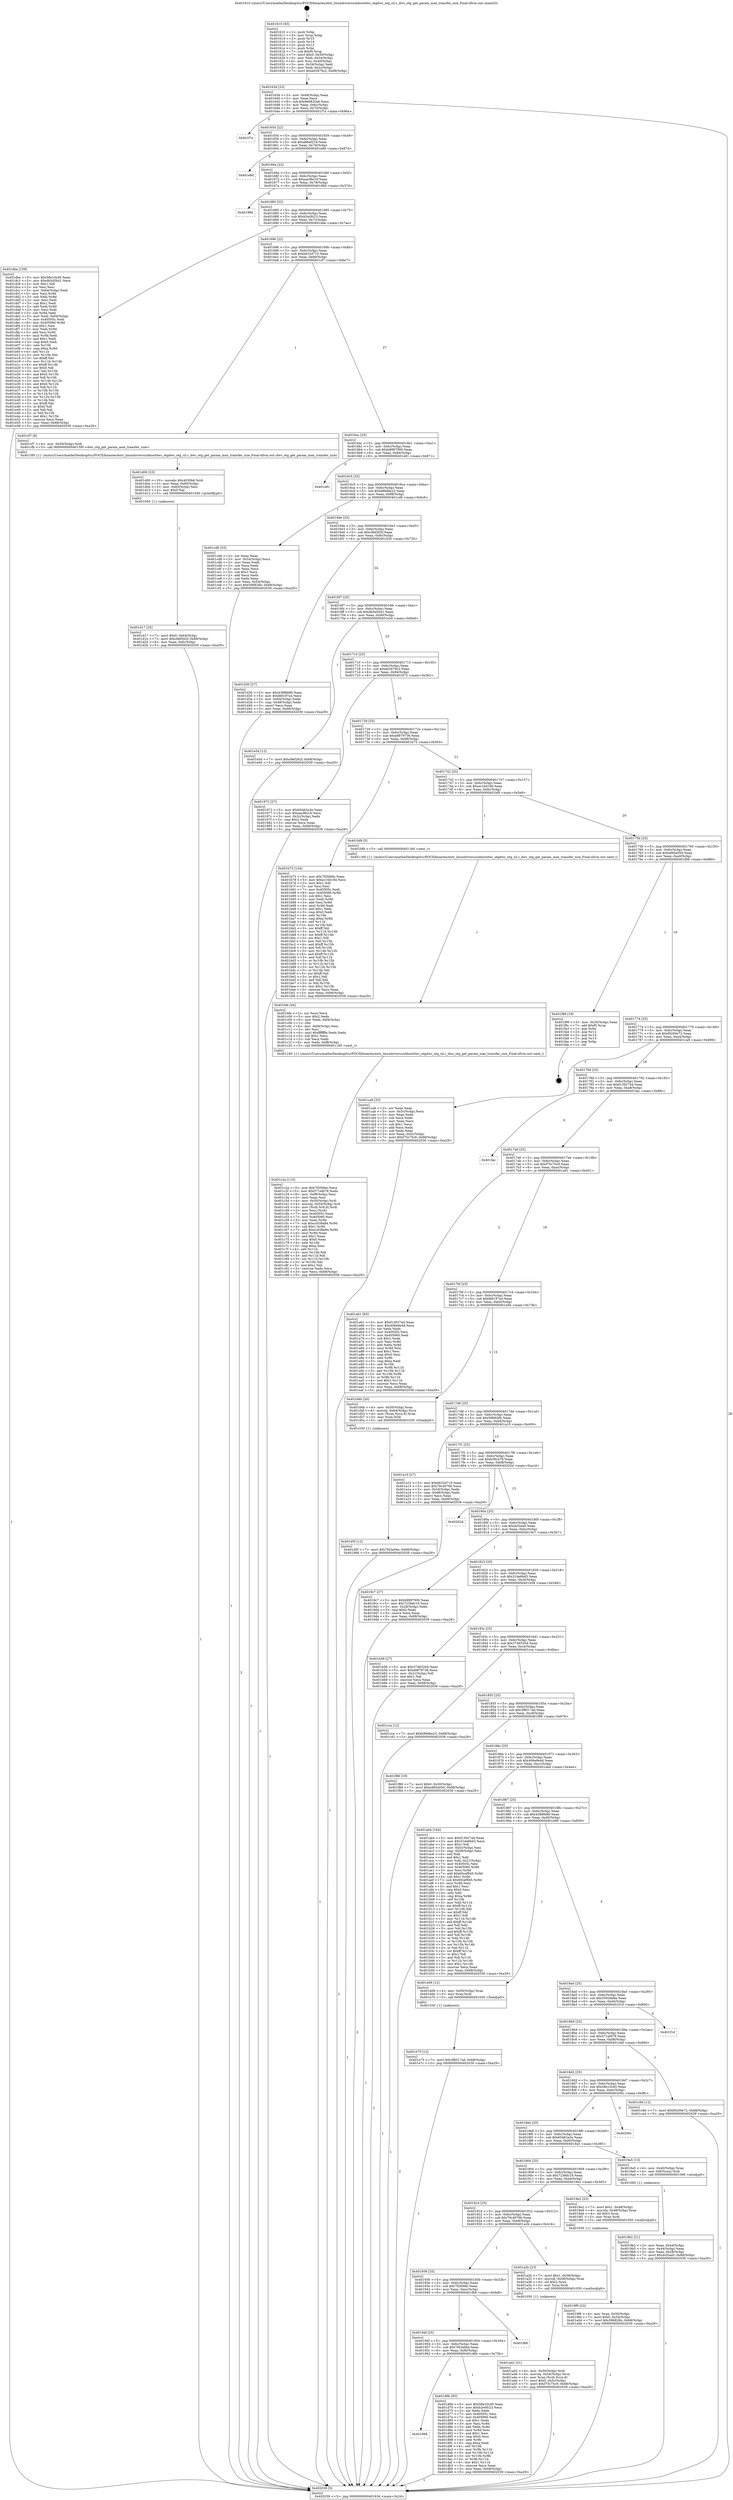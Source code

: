 digraph "0x401610" {
  label = "0x401610 (/mnt/c/Users/mathe/Desktop/tcc/POCII/binaries/extr_linuxdriversusbhostdwc_otgdwc_otg_cil.c_dwc_otg_get_param_max_transfer_size_Final-ollvm.out::main(0))"
  labelloc = "t"
  node[shape=record]

  Entry [label="",width=0.3,height=0.3,shape=circle,fillcolor=black,style=filled]
  "0x40163d" [label="{
     0x40163d [23]\l
     | [instrs]\l
     &nbsp;&nbsp;0x40163d \<+3\>: mov -0x68(%rbp),%eax\l
     &nbsp;&nbsp;0x401640 \<+2\>: mov %eax,%ecx\l
     &nbsp;&nbsp;0x401642 \<+6\>: sub $0x9e6832a6,%ecx\l
     &nbsp;&nbsp;0x401648 \<+3\>: mov %eax,-0x6c(%rbp)\l
     &nbsp;&nbsp;0x40164b \<+3\>: mov %ecx,-0x70(%rbp)\l
     &nbsp;&nbsp;0x40164e \<+6\>: je 0000000000401f7a \<main+0x96a\>\l
  }"]
  "0x401f7a" [label="{
     0x401f7a\l
  }", style=dashed]
  "0x401654" [label="{
     0x401654 [22]\l
     | [instrs]\l
     &nbsp;&nbsp;0x401654 \<+5\>: jmp 0000000000401659 \<main+0x49\>\l
     &nbsp;&nbsp;0x401659 \<+3\>: mov -0x6c(%rbp),%eax\l
     &nbsp;&nbsp;0x40165c \<+5\>: sub $0xa66af218,%eax\l
     &nbsp;&nbsp;0x401661 \<+3\>: mov %eax,-0x74(%rbp)\l
     &nbsp;&nbsp;0x401664 \<+6\>: je 0000000000401e8d \<main+0x87d\>\l
  }"]
  Exit [label="",width=0.3,height=0.3,shape=circle,fillcolor=black,style=filled,peripheries=2]
  "0x401e8d" [label="{
     0x401e8d\l
  }", style=dashed]
  "0x40166a" [label="{
     0x40166a [22]\l
     | [instrs]\l
     &nbsp;&nbsp;0x40166a \<+5\>: jmp 000000000040166f \<main+0x5f\>\l
     &nbsp;&nbsp;0x40166f \<+3\>: mov -0x6c(%rbp),%eax\l
     &nbsp;&nbsp;0x401672 \<+5\>: sub $0xaacf6e18,%eax\l
     &nbsp;&nbsp;0x401677 \<+3\>: mov %eax,-0x78(%rbp)\l
     &nbsp;&nbsp;0x40167a \<+6\>: je 000000000040198d \<main+0x37d\>\l
  }"]
  "0x401e75" [label="{
     0x401e75 [12]\l
     | [instrs]\l
     &nbsp;&nbsp;0x401e75 \<+7\>: movl $0x3f8517ad,-0x68(%rbp)\l
     &nbsp;&nbsp;0x401e7c \<+5\>: jmp 0000000000402039 \<main+0xa29\>\l
  }"]
  "0x40198d" [label="{
     0x40198d\l
  }", style=dashed]
  "0x401680" [label="{
     0x401680 [22]\l
     | [instrs]\l
     &nbsp;&nbsp;0x401680 \<+5\>: jmp 0000000000401685 \<main+0x75\>\l
     &nbsp;&nbsp;0x401685 \<+3\>: mov -0x6c(%rbp),%eax\l
     &nbsp;&nbsp;0x401688 \<+5\>: sub $0xb2e0fc23,%eax\l
     &nbsp;&nbsp;0x40168d \<+3\>: mov %eax,-0x7c(%rbp)\l
     &nbsp;&nbsp;0x401690 \<+6\>: je 0000000000401dbe \<main+0x7ae\>\l
  }"]
  "0x401968" [label="{
     0x401968\l
  }", style=dashed]
  "0x401dbe" [label="{
     0x401dbe [159]\l
     | [instrs]\l
     &nbsp;&nbsp;0x401dbe \<+5\>: mov $0x58e10cd5,%eax\l
     &nbsp;&nbsp;0x401dc3 \<+5\>: mov $0xdb5d5b41,%ecx\l
     &nbsp;&nbsp;0x401dc8 \<+2\>: mov $0x1,%dl\l
     &nbsp;&nbsp;0x401dca \<+2\>: xor %esi,%esi\l
     &nbsp;&nbsp;0x401dcc \<+3\>: mov -0x64(%rbp),%edi\l
     &nbsp;&nbsp;0x401dcf \<+3\>: mov %esi,%r8d\l
     &nbsp;&nbsp;0x401dd2 \<+3\>: sub %edi,%r8d\l
     &nbsp;&nbsp;0x401dd5 \<+2\>: mov %esi,%edi\l
     &nbsp;&nbsp;0x401dd7 \<+3\>: sub $0x1,%edi\l
     &nbsp;&nbsp;0x401dda \<+3\>: add %edi,%r8d\l
     &nbsp;&nbsp;0x401ddd \<+2\>: mov %esi,%edi\l
     &nbsp;&nbsp;0x401ddf \<+3\>: sub %r8d,%edi\l
     &nbsp;&nbsp;0x401de2 \<+3\>: mov %edi,-0x64(%rbp)\l
     &nbsp;&nbsp;0x401de5 \<+7\>: mov 0x40505c,%edi\l
     &nbsp;&nbsp;0x401dec \<+8\>: mov 0x405060,%r8d\l
     &nbsp;&nbsp;0x401df4 \<+3\>: sub $0x1,%esi\l
     &nbsp;&nbsp;0x401df7 \<+3\>: mov %edi,%r9d\l
     &nbsp;&nbsp;0x401dfa \<+3\>: add %esi,%r9d\l
     &nbsp;&nbsp;0x401dfd \<+4\>: imul %r9d,%edi\l
     &nbsp;&nbsp;0x401e01 \<+3\>: and $0x1,%edi\l
     &nbsp;&nbsp;0x401e04 \<+3\>: cmp $0x0,%edi\l
     &nbsp;&nbsp;0x401e07 \<+4\>: sete %r10b\l
     &nbsp;&nbsp;0x401e0b \<+4\>: cmp $0xa,%r8d\l
     &nbsp;&nbsp;0x401e0f \<+4\>: setl %r11b\l
     &nbsp;&nbsp;0x401e13 \<+3\>: mov %r10b,%bl\l
     &nbsp;&nbsp;0x401e16 \<+3\>: xor $0xff,%bl\l
     &nbsp;&nbsp;0x401e19 \<+3\>: mov %r11b,%r14b\l
     &nbsp;&nbsp;0x401e1c \<+4\>: xor $0xff,%r14b\l
     &nbsp;&nbsp;0x401e20 \<+3\>: xor $0x0,%dl\l
     &nbsp;&nbsp;0x401e23 \<+3\>: mov %bl,%r15b\l
     &nbsp;&nbsp;0x401e26 \<+4\>: and $0x0,%r15b\l
     &nbsp;&nbsp;0x401e2a \<+3\>: and %dl,%r10b\l
     &nbsp;&nbsp;0x401e2d \<+3\>: mov %r14b,%r12b\l
     &nbsp;&nbsp;0x401e30 \<+4\>: and $0x0,%r12b\l
     &nbsp;&nbsp;0x401e34 \<+3\>: and %dl,%r11b\l
     &nbsp;&nbsp;0x401e37 \<+3\>: or %r10b,%r15b\l
     &nbsp;&nbsp;0x401e3a \<+3\>: or %r11b,%r12b\l
     &nbsp;&nbsp;0x401e3d \<+3\>: xor %r12b,%r15b\l
     &nbsp;&nbsp;0x401e40 \<+3\>: or %r14b,%bl\l
     &nbsp;&nbsp;0x401e43 \<+3\>: xor $0xff,%bl\l
     &nbsp;&nbsp;0x401e46 \<+3\>: or $0x0,%dl\l
     &nbsp;&nbsp;0x401e49 \<+2\>: and %dl,%bl\l
     &nbsp;&nbsp;0x401e4b \<+3\>: or %bl,%r15b\l
     &nbsp;&nbsp;0x401e4e \<+4\>: test $0x1,%r15b\l
     &nbsp;&nbsp;0x401e52 \<+3\>: cmovne %ecx,%eax\l
     &nbsp;&nbsp;0x401e55 \<+3\>: mov %eax,-0x68(%rbp)\l
     &nbsp;&nbsp;0x401e58 \<+5\>: jmp 0000000000402039 \<main+0xa29\>\l
  }"]
  "0x401696" [label="{
     0x401696 [22]\l
     | [instrs]\l
     &nbsp;&nbsp;0x401696 \<+5\>: jmp 000000000040169b \<main+0x8b\>\l
     &nbsp;&nbsp;0x40169b \<+3\>: mov -0x6c(%rbp),%eax\l
     &nbsp;&nbsp;0x40169e \<+5\>: sub $0xb632d710,%eax\l
     &nbsp;&nbsp;0x4016a3 \<+3\>: mov %eax,-0x80(%rbp)\l
     &nbsp;&nbsp;0x4016a6 \<+6\>: je 0000000000401cf7 \<main+0x6e7\>\l
  }"]
  "0x401d6b" [label="{
     0x401d6b [83]\l
     | [instrs]\l
     &nbsp;&nbsp;0x401d6b \<+5\>: mov $0x58e10cd5,%eax\l
     &nbsp;&nbsp;0x401d70 \<+5\>: mov $0xb2e0fc23,%ecx\l
     &nbsp;&nbsp;0x401d75 \<+2\>: xor %edx,%edx\l
     &nbsp;&nbsp;0x401d77 \<+7\>: mov 0x40505c,%esi\l
     &nbsp;&nbsp;0x401d7e \<+7\>: mov 0x405060,%edi\l
     &nbsp;&nbsp;0x401d85 \<+3\>: sub $0x1,%edx\l
     &nbsp;&nbsp;0x401d88 \<+3\>: mov %esi,%r8d\l
     &nbsp;&nbsp;0x401d8b \<+3\>: add %edx,%r8d\l
     &nbsp;&nbsp;0x401d8e \<+4\>: imul %r8d,%esi\l
     &nbsp;&nbsp;0x401d92 \<+3\>: and $0x1,%esi\l
     &nbsp;&nbsp;0x401d95 \<+3\>: cmp $0x0,%esi\l
     &nbsp;&nbsp;0x401d98 \<+4\>: sete %r9b\l
     &nbsp;&nbsp;0x401d9c \<+3\>: cmp $0xa,%edi\l
     &nbsp;&nbsp;0x401d9f \<+4\>: setl %r10b\l
     &nbsp;&nbsp;0x401da3 \<+3\>: mov %r9b,%r11b\l
     &nbsp;&nbsp;0x401da6 \<+3\>: and %r10b,%r11b\l
     &nbsp;&nbsp;0x401da9 \<+3\>: xor %r10b,%r9b\l
     &nbsp;&nbsp;0x401dac \<+3\>: or %r9b,%r11b\l
     &nbsp;&nbsp;0x401daf \<+4\>: test $0x1,%r11b\l
     &nbsp;&nbsp;0x401db3 \<+3\>: cmovne %ecx,%eax\l
     &nbsp;&nbsp;0x401db6 \<+3\>: mov %eax,-0x68(%rbp)\l
     &nbsp;&nbsp;0x401db9 \<+5\>: jmp 0000000000402039 \<main+0xa29\>\l
  }"]
  "0x401cf7" [label="{
     0x401cf7 [9]\l
     | [instrs]\l
     &nbsp;&nbsp;0x401cf7 \<+4\>: mov -0x50(%rbp),%rdi\l
     &nbsp;&nbsp;0x401cfb \<+5\>: call 00000000004015f0 \<dwc_otg_get_param_max_transfer_size\>\l
     | [calls]\l
     &nbsp;&nbsp;0x4015f0 \{1\} (/mnt/c/Users/mathe/Desktop/tcc/POCII/binaries/extr_linuxdriversusbhostdwc_otgdwc_otg_cil.c_dwc_otg_get_param_max_transfer_size_Final-ollvm.out::dwc_otg_get_param_max_transfer_size)\l
  }"]
  "0x4016ac" [label="{
     0x4016ac [25]\l
     | [instrs]\l
     &nbsp;&nbsp;0x4016ac \<+5\>: jmp 00000000004016b1 \<main+0xa1\>\l
     &nbsp;&nbsp;0x4016b1 \<+3\>: mov -0x6c(%rbp),%eax\l
     &nbsp;&nbsp;0x4016b4 \<+5\>: sub $0xb9997900,%eax\l
     &nbsp;&nbsp;0x4016b9 \<+6\>: mov %eax,-0x84(%rbp)\l
     &nbsp;&nbsp;0x4016bf \<+6\>: je 0000000000401e81 \<main+0x871\>\l
  }"]
  "0x40194f" [label="{
     0x40194f [25]\l
     | [instrs]\l
     &nbsp;&nbsp;0x40194f \<+5\>: jmp 0000000000401954 \<main+0x344\>\l
     &nbsp;&nbsp;0x401954 \<+3\>: mov -0x6c(%rbp),%eax\l
     &nbsp;&nbsp;0x401957 \<+5\>: sub $0x7f43a94e,%eax\l
     &nbsp;&nbsp;0x40195c \<+6\>: mov %eax,-0xf0(%rbp)\l
     &nbsp;&nbsp;0x401962 \<+6\>: je 0000000000401d6b \<main+0x75b\>\l
  }"]
  "0x401e81" [label="{
     0x401e81\l
  }", style=dashed]
  "0x4016c5" [label="{
     0x4016c5 [25]\l
     | [instrs]\l
     &nbsp;&nbsp;0x4016c5 \<+5\>: jmp 00000000004016ca \<main+0xba\>\l
     &nbsp;&nbsp;0x4016ca \<+3\>: mov -0x6c(%rbp),%eax\l
     &nbsp;&nbsp;0x4016cd \<+5\>: sub $0xb99dbe23,%eax\l
     &nbsp;&nbsp;0x4016d2 \<+6\>: mov %eax,-0x88(%rbp)\l
     &nbsp;&nbsp;0x4016d8 \<+6\>: je 0000000000401cd6 \<main+0x6c6\>\l
  }"]
  "0x401fb8" [label="{
     0x401fb8\l
  }", style=dashed]
  "0x401cd6" [label="{
     0x401cd6 [33]\l
     | [instrs]\l
     &nbsp;&nbsp;0x401cd6 \<+2\>: xor %eax,%eax\l
     &nbsp;&nbsp;0x401cd8 \<+3\>: mov -0x54(%rbp),%ecx\l
     &nbsp;&nbsp;0x401cdb \<+2\>: mov %eax,%edx\l
     &nbsp;&nbsp;0x401cdd \<+2\>: sub %ecx,%edx\l
     &nbsp;&nbsp;0x401cdf \<+2\>: mov %eax,%ecx\l
     &nbsp;&nbsp;0x401ce1 \<+3\>: sub $0x1,%ecx\l
     &nbsp;&nbsp;0x401ce4 \<+2\>: add %ecx,%edx\l
     &nbsp;&nbsp;0x401ce6 \<+2\>: sub %edx,%eax\l
     &nbsp;&nbsp;0x401ce8 \<+3\>: mov %eax,-0x54(%rbp)\l
     &nbsp;&nbsp;0x401ceb \<+7\>: movl $0x596826b,-0x68(%rbp)\l
     &nbsp;&nbsp;0x401cf2 \<+5\>: jmp 0000000000402039 \<main+0xa29\>\l
  }"]
  "0x4016de" [label="{
     0x4016de [25]\l
     | [instrs]\l
     &nbsp;&nbsp;0x4016de \<+5\>: jmp 00000000004016e3 \<main+0xd3\>\l
     &nbsp;&nbsp;0x4016e3 \<+3\>: mov -0x6c(%rbp),%eax\l
     &nbsp;&nbsp;0x4016e6 \<+5\>: sub $0xc8ef262f,%eax\l
     &nbsp;&nbsp;0x4016eb \<+6\>: mov %eax,-0x8c(%rbp)\l
     &nbsp;&nbsp;0x4016f1 \<+6\>: je 0000000000401d30 \<main+0x720\>\l
  }"]
  "0x401d5f" [label="{
     0x401d5f [12]\l
     | [instrs]\l
     &nbsp;&nbsp;0x401d5f \<+7\>: movl $0x7f43a94e,-0x68(%rbp)\l
     &nbsp;&nbsp;0x401d66 \<+5\>: jmp 0000000000402039 \<main+0xa29\>\l
  }"]
  "0x401d30" [label="{
     0x401d30 [27]\l
     | [instrs]\l
     &nbsp;&nbsp;0x401d30 \<+5\>: mov $0x4388fe86,%eax\l
     &nbsp;&nbsp;0x401d35 \<+5\>: mov $0xfe8197a4,%ecx\l
     &nbsp;&nbsp;0x401d3a \<+3\>: mov -0x64(%rbp),%edx\l
     &nbsp;&nbsp;0x401d3d \<+3\>: cmp -0x48(%rbp),%edx\l
     &nbsp;&nbsp;0x401d40 \<+3\>: cmovl %ecx,%eax\l
     &nbsp;&nbsp;0x401d43 \<+3\>: mov %eax,-0x68(%rbp)\l
     &nbsp;&nbsp;0x401d46 \<+5\>: jmp 0000000000402039 \<main+0xa29\>\l
  }"]
  "0x4016f7" [label="{
     0x4016f7 [25]\l
     | [instrs]\l
     &nbsp;&nbsp;0x4016f7 \<+5\>: jmp 00000000004016fc \<main+0xec\>\l
     &nbsp;&nbsp;0x4016fc \<+3\>: mov -0x6c(%rbp),%eax\l
     &nbsp;&nbsp;0x4016ff \<+5\>: sub $0xdb5d5b41,%eax\l
     &nbsp;&nbsp;0x401704 \<+6\>: mov %eax,-0x90(%rbp)\l
     &nbsp;&nbsp;0x40170a \<+6\>: je 0000000000401e5d \<main+0x84d\>\l
  }"]
  "0x401d17" [label="{
     0x401d17 [25]\l
     | [instrs]\l
     &nbsp;&nbsp;0x401d17 \<+7\>: movl $0x0,-0x64(%rbp)\l
     &nbsp;&nbsp;0x401d1e \<+7\>: movl $0xc8ef262f,-0x68(%rbp)\l
     &nbsp;&nbsp;0x401d25 \<+6\>: mov %eax,-0xfc(%rbp)\l
     &nbsp;&nbsp;0x401d2b \<+5\>: jmp 0000000000402039 \<main+0xa29\>\l
  }"]
  "0x401e5d" [label="{
     0x401e5d [12]\l
     | [instrs]\l
     &nbsp;&nbsp;0x401e5d \<+7\>: movl $0xc8ef262f,-0x68(%rbp)\l
     &nbsp;&nbsp;0x401e64 \<+5\>: jmp 0000000000402039 \<main+0xa29\>\l
  }"]
  "0x401710" [label="{
     0x401710 [25]\l
     | [instrs]\l
     &nbsp;&nbsp;0x401710 \<+5\>: jmp 0000000000401715 \<main+0x105\>\l
     &nbsp;&nbsp;0x401715 \<+3\>: mov -0x6c(%rbp),%eax\l
     &nbsp;&nbsp;0x401718 \<+5\>: sub $0xe02679c2,%eax\l
     &nbsp;&nbsp;0x40171d \<+6\>: mov %eax,-0x94(%rbp)\l
     &nbsp;&nbsp;0x401723 \<+6\>: je 0000000000401972 \<main+0x362\>\l
  }"]
  "0x401d00" [label="{
     0x401d00 [23]\l
     | [instrs]\l
     &nbsp;&nbsp;0x401d00 \<+10\>: movabs $0x4030b6,%rdi\l
     &nbsp;&nbsp;0x401d0a \<+3\>: mov %eax,-0x60(%rbp)\l
     &nbsp;&nbsp;0x401d0d \<+3\>: mov -0x60(%rbp),%esi\l
     &nbsp;&nbsp;0x401d10 \<+2\>: mov $0x0,%al\l
     &nbsp;&nbsp;0x401d12 \<+5\>: call 0000000000401040 \<printf@plt\>\l
     | [calls]\l
     &nbsp;&nbsp;0x401040 \{1\} (unknown)\l
  }"]
  "0x401972" [label="{
     0x401972 [27]\l
     | [instrs]\l
     &nbsp;&nbsp;0x401972 \<+5\>: mov $0x65462a3e,%eax\l
     &nbsp;&nbsp;0x401977 \<+5\>: mov $0xaacf6e18,%ecx\l
     &nbsp;&nbsp;0x40197c \<+3\>: mov -0x2c(%rbp),%edx\l
     &nbsp;&nbsp;0x40197f \<+3\>: cmp $0x2,%edx\l
     &nbsp;&nbsp;0x401982 \<+3\>: cmovne %ecx,%eax\l
     &nbsp;&nbsp;0x401985 \<+3\>: mov %eax,-0x68(%rbp)\l
     &nbsp;&nbsp;0x401988 \<+5\>: jmp 0000000000402039 \<main+0xa29\>\l
  }"]
  "0x401729" [label="{
     0x401729 [25]\l
     | [instrs]\l
     &nbsp;&nbsp;0x401729 \<+5\>: jmp 000000000040172e \<main+0x11e\>\l
     &nbsp;&nbsp;0x40172e \<+3\>: mov -0x6c(%rbp),%eax\l
     &nbsp;&nbsp;0x401731 \<+5\>: sub $0xe8879736,%eax\l
     &nbsp;&nbsp;0x401736 \<+6\>: mov %eax,-0x98(%rbp)\l
     &nbsp;&nbsp;0x40173c \<+6\>: je 0000000000401b73 \<main+0x563\>\l
  }"]
  "0x402039" [label="{
     0x402039 [5]\l
     | [instrs]\l
     &nbsp;&nbsp;0x402039 \<+5\>: jmp 000000000040163d \<main+0x2d\>\l
  }"]
  "0x401610" [label="{
     0x401610 [45]\l
     | [instrs]\l
     &nbsp;&nbsp;0x401610 \<+1\>: push %rbp\l
     &nbsp;&nbsp;0x401611 \<+3\>: mov %rsp,%rbp\l
     &nbsp;&nbsp;0x401614 \<+2\>: push %r15\l
     &nbsp;&nbsp;0x401616 \<+2\>: push %r14\l
     &nbsp;&nbsp;0x401618 \<+2\>: push %r12\l
     &nbsp;&nbsp;0x40161a \<+1\>: push %rbx\l
     &nbsp;&nbsp;0x40161b \<+7\>: sub $0xf0,%rsp\l
     &nbsp;&nbsp;0x401622 \<+7\>: movl $0x0,-0x30(%rbp)\l
     &nbsp;&nbsp;0x401629 \<+3\>: mov %edi,-0x34(%rbp)\l
     &nbsp;&nbsp;0x40162c \<+4\>: mov %rsi,-0x40(%rbp)\l
     &nbsp;&nbsp;0x401630 \<+3\>: mov -0x34(%rbp),%edi\l
     &nbsp;&nbsp;0x401633 \<+3\>: mov %edi,-0x2c(%rbp)\l
     &nbsp;&nbsp;0x401636 \<+7\>: movl $0xe02679c2,-0x68(%rbp)\l
  }"]
  "0x401c2a" [label="{
     0x401c2a [115]\l
     | [instrs]\l
     &nbsp;&nbsp;0x401c2a \<+5\>: mov $0x7f2f49dc,%ecx\l
     &nbsp;&nbsp;0x401c2f \<+5\>: mov $0x571efd78,%edx\l
     &nbsp;&nbsp;0x401c34 \<+6\>: mov -0xf8(%rbp),%esi\l
     &nbsp;&nbsp;0x401c3a \<+3\>: imul %eax,%esi\l
     &nbsp;&nbsp;0x401c3d \<+4\>: mov -0x50(%rbp),%rdi\l
     &nbsp;&nbsp;0x401c41 \<+4\>: movslq -0x54(%rbp),%r8\l
     &nbsp;&nbsp;0x401c45 \<+4\>: mov (%rdi,%r8,8),%rdi\l
     &nbsp;&nbsp;0x401c49 \<+2\>: mov %esi,(%rdi)\l
     &nbsp;&nbsp;0x401c4b \<+7\>: mov 0x40505c,%eax\l
     &nbsp;&nbsp;0x401c52 \<+7\>: mov 0x405060,%esi\l
     &nbsp;&nbsp;0x401c59 \<+3\>: mov %eax,%r9d\l
     &nbsp;&nbsp;0x401c5c \<+7\>: sub $0xcc038a84,%r9d\l
     &nbsp;&nbsp;0x401c63 \<+4\>: sub $0x1,%r9d\l
     &nbsp;&nbsp;0x401c67 \<+7\>: add $0xcc038a84,%r9d\l
     &nbsp;&nbsp;0x401c6e \<+4\>: imul %r9d,%eax\l
     &nbsp;&nbsp;0x401c72 \<+3\>: and $0x1,%eax\l
     &nbsp;&nbsp;0x401c75 \<+3\>: cmp $0x0,%eax\l
     &nbsp;&nbsp;0x401c78 \<+4\>: sete %r10b\l
     &nbsp;&nbsp;0x401c7c \<+3\>: cmp $0xa,%esi\l
     &nbsp;&nbsp;0x401c7f \<+4\>: setl %r11b\l
     &nbsp;&nbsp;0x401c83 \<+3\>: mov %r10b,%bl\l
     &nbsp;&nbsp;0x401c86 \<+3\>: and %r11b,%bl\l
     &nbsp;&nbsp;0x401c89 \<+3\>: xor %r11b,%r10b\l
     &nbsp;&nbsp;0x401c8c \<+3\>: or %r10b,%bl\l
     &nbsp;&nbsp;0x401c8f \<+3\>: test $0x1,%bl\l
     &nbsp;&nbsp;0x401c92 \<+3\>: cmovne %edx,%ecx\l
     &nbsp;&nbsp;0x401c95 \<+3\>: mov %ecx,-0x68(%rbp)\l
     &nbsp;&nbsp;0x401c98 \<+5\>: jmp 0000000000402039 \<main+0xa29\>\l
  }"]
  "0x401b73" [label="{
     0x401b73 [134]\l
     | [instrs]\l
     &nbsp;&nbsp;0x401b73 \<+5\>: mov $0x7f2f49dc,%eax\l
     &nbsp;&nbsp;0x401b78 \<+5\>: mov $0xec16d19d,%ecx\l
     &nbsp;&nbsp;0x401b7d \<+2\>: mov $0x1,%dl\l
     &nbsp;&nbsp;0x401b7f \<+2\>: xor %esi,%esi\l
     &nbsp;&nbsp;0x401b81 \<+7\>: mov 0x40505c,%edi\l
     &nbsp;&nbsp;0x401b88 \<+8\>: mov 0x405060,%r8d\l
     &nbsp;&nbsp;0x401b90 \<+3\>: sub $0x1,%esi\l
     &nbsp;&nbsp;0x401b93 \<+3\>: mov %edi,%r9d\l
     &nbsp;&nbsp;0x401b96 \<+3\>: add %esi,%r9d\l
     &nbsp;&nbsp;0x401b99 \<+4\>: imul %r9d,%edi\l
     &nbsp;&nbsp;0x401b9d \<+3\>: and $0x1,%edi\l
     &nbsp;&nbsp;0x401ba0 \<+3\>: cmp $0x0,%edi\l
     &nbsp;&nbsp;0x401ba3 \<+4\>: sete %r10b\l
     &nbsp;&nbsp;0x401ba7 \<+4\>: cmp $0xa,%r8d\l
     &nbsp;&nbsp;0x401bab \<+4\>: setl %r11b\l
     &nbsp;&nbsp;0x401baf \<+3\>: mov %r10b,%bl\l
     &nbsp;&nbsp;0x401bb2 \<+3\>: xor $0xff,%bl\l
     &nbsp;&nbsp;0x401bb5 \<+3\>: mov %r11b,%r14b\l
     &nbsp;&nbsp;0x401bb8 \<+4\>: xor $0xff,%r14b\l
     &nbsp;&nbsp;0x401bbc \<+3\>: xor $0x1,%dl\l
     &nbsp;&nbsp;0x401bbf \<+3\>: mov %bl,%r15b\l
     &nbsp;&nbsp;0x401bc2 \<+4\>: and $0xff,%r15b\l
     &nbsp;&nbsp;0x401bc6 \<+3\>: and %dl,%r10b\l
     &nbsp;&nbsp;0x401bc9 \<+3\>: mov %r14b,%r12b\l
     &nbsp;&nbsp;0x401bcc \<+4\>: and $0xff,%r12b\l
     &nbsp;&nbsp;0x401bd0 \<+3\>: and %dl,%r11b\l
     &nbsp;&nbsp;0x401bd3 \<+3\>: or %r10b,%r15b\l
     &nbsp;&nbsp;0x401bd6 \<+3\>: or %r11b,%r12b\l
     &nbsp;&nbsp;0x401bd9 \<+3\>: xor %r12b,%r15b\l
     &nbsp;&nbsp;0x401bdc \<+3\>: or %r14b,%bl\l
     &nbsp;&nbsp;0x401bdf \<+3\>: xor $0xff,%bl\l
     &nbsp;&nbsp;0x401be2 \<+3\>: or $0x1,%dl\l
     &nbsp;&nbsp;0x401be5 \<+2\>: and %dl,%bl\l
     &nbsp;&nbsp;0x401be7 \<+3\>: or %bl,%r15b\l
     &nbsp;&nbsp;0x401bea \<+4\>: test $0x1,%r15b\l
     &nbsp;&nbsp;0x401bee \<+3\>: cmovne %ecx,%eax\l
     &nbsp;&nbsp;0x401bf1 \<+3\>: mov %eax,-0x68(%rbp)\l
     &nbsp;&nbsp;0x401bf4 \<+5\>: jmp 0000000000402039 \<main+0xa29\>\l
  }"]
  "0x401742" [label="{
     0x401742 [25]\l
     | [instrs]\l
     &nbsp;&nbsp;0x401742 \<+5\>: jmp 0000000000401747 \<main+0x137\>\l
     &nbsp;&nbsp;0x401747 \<+3\>: mov -0x6c(%rbp),%eax\l
     &nbsp;&nbsp;0x40174a \<+5\>: sub $0xec16d19d,%eax\l
     &nbsp;&nbsp;0x40174f \<+6\>: mov %eax,-0x9c(%rbp)\l
     &nbsp;&nbsp;0x401755 \<+6\>: je 0000000000401bf9 \<main+0x5e9\>\l
  }"]
  "0x401bfe" [label="{
     0x401bfe [44]\l
     | [instrs]\l
     &nbsp;&nbsp;0x401bfe \<+2\>: xor %ecx,%ecx\l
     &nbsp;&nbsp;0x401c00 \<+5\>: mov $0x2,%edx\l
     &nbsp;&nbsp;0x401c05 \<+6\>: mov %edx,-0xf4(%rbp)\l
     &nbsp;&nbsp;0x401c0b \<+1\>: cltd\l
     &nbsp;&nbsp;0x401c0c \<+6\>: mov -0xf4(%rbp),%esi\l
     &nbsp;&nbsp;0x401c12 \<+2\>: idiv %esi\l
     &nbsp;&nbsp;0x401c14 \<+6\>: imul $0xfffffffe,%edx,%edx\l
     &nbsp;&nbsp;0x401c1a \<+3\>: sub $0x1,%ecx\l
     &nbsp;&nbsp;0x401c1d \<+2\>: sub %ecx,%edx\l
     &nbsp;&nbsp;0x401c1f \<+6\>: mov %edx,-0xf8(%rbp)\l
     &nbsp;&nbsp;0x401c25 \<+5\>: call 0000000000401160 \<next_i\>\l
     | [calls]\l
     &nbsp;&nbsp;0x401160 \{1\} (/mnt/c/Users/mathe/Desktop/tcc/POCII/binaries/extr_linuxdriversusbhostdwc_otgdwc_otg_cil.c_dwc_otg_get_param_max_transfer_size_Final-ollvm.out::next_i)\l
  }"]
  "0x401bf9" [label="{
     0x401bf9 [5]\l
     | [instrs]\l
     &nbsp;&nbsp;0x401bf9 \<+5\>: call 0000000000401160 \<next_i\>\l
     | [calls]\l
     &nbsp;&nbsp;0x401160 \{1\} (/mnt/c/Users/mathe/Desktop/tcc/POCII/binaries/extr_linuxdriversusbhostdwc_otgdwc_otg_cil.c_dwc_otg_get_param_max_transfer_size_Final-ollvm.out::next_i)\l
  }"]
  "0x40175b" [label="{
     0x40175b [25]\l
     | [instrs]\l
     &nbsp;&nbsp;0x40175b \<+5\>: jmp 0000000000401760 \<main+0x150\>\l
     &nbsp;&nbsp;0x401760 \<+3\>: mov -0x6c(%rbp),%eax\l
     &nbsp;&nbsp;0x401763 \<+5\>: sub $0xed95a05d,%eax\l
     &nbsp;&nbsp;0x401768 \<+6\>: mov %eax,-0xa0(%rbp)\l
     &nbsp;&nbsp;0x40176e \<+6\>: je 0000000000401f99 \<main+0x989\>\l
  }"]
  "0x401a42" [label="{
     0x401a42 [31]\l
     | [instrs]\l
     &nbsp;&nbsp;0x401a42 \<+4\>: mov -0x50(%rbp),%rdi\l
     &nbsp;&nbsp;0x401a46 \<+4\>: movslq -0x54(%rbp),%rcx\l
     &nbsp;&nbsp;0x401a4a \<+4\>: mov %rax,(%rdi,%rcx,8)\l
     &nbsp;&nbsp;0x401a4e \<+7\>: movl $0x0,-0x5c(%rbp)\l
     &nbsp;&nbsp;0x401a55 \<+7\>: movl $0xf75c75c9,-0x68(%rbp)\l
     &nbsp;&nbsp;0x401a5c \<+5\>: jmp 0000000000402039 \<main+0xa29\>\l
  }"]
  "0x401f99" [label="{
     0x401f99 [19]\l
     | [instrs]\l
     &nbsp;&nbsp;0x401f99 \<+3\>: mov -0x30(%rbp),%eax\l
     &nbsp;&nbsp;0x401f9c \<+7\>: add $0xf0,%rsp\l
     &nbsp;&nbsp;0x401fa3 \<+1\>: pop %rbx\l
     &nbsp;&nbsp;0x401fa4 \<+2\>: pop %r12\l
     &nbsp;&nbsp;0x401fa6 \<+2\>: pop %r14\l
     &nbsp;&nbsp;0x401fa8 \<+2\>: pop %r15\l
     &nbsp;&nbsp;0x401faa \<+1\>: pop %rbp\l
     &nbsp;&nbsp;0x401fab \<+1\>: ret\l
  }"]
  "0x401774" [label="{
     0x401774 [25]\l
     | [instrs]\l
     &nbsp;&nbsp;0x401774 \<+5\>: jmp 0000000000401779 \<main+0x169\>\l
     &nbsp;&nbsp;0x401779 \<+3\>: mov -0x6c(%rbp),%eax\l
     &nbsp;&nbsp;0x40177c \<+5\>: sub $0xf0200e72,%eax\l
     &nbsp;&nbsp;0x401781 \<+6\>: mov %eax,-0xa4(%rbp)\l
     &nbsp;&nbsp;0x401787 \<+6\>: je 0000000000401ca9 \<main+0x699\>\l
  }"]
  "0x401936" [label="{
     0x401936 [25]\l
     | [instrs]\l
     &nbsp;&nbsp;0x401936 \<+5\>: jmp 000000000040193b \<main+0x32b\>\l
     &nbsp;&nbsp;0x40193b \<+3\>: mov -0x6c(%rbp),%eax\l
     &nbsp;&nbsp;0x40193e \<+5\>: sub $0x7f2f49dc,%eax\l
     &nbsp;&nbsp;0x401943 \<+6\>: mov %eax,-0xec(%rbp)\l
     &nbsp;&nbsp;0x401949 \<+6\>: je 0000000000401fb8 \<main+0x9a8\>\l
  }"]
  "0x401ca9" [label="{
     0x401ca9 [33]\l
     | [instrs]\l
     &nbsp;&nbsp;0x401ca9 \<+2\>: xor %eax,%eax\l
     &nbsp;&nbsp;0x401cab \<+3\>: mov -0x5c(%rbp),%ecx\l
     &nbsp;&nbsp;0x401cae \<+2\>: mov %eax,%edx\l
     &nbsp;&nbsp;0x401cb0 \<+2\>: sub %ecx,%edx\l
     &nbsp;&nbsp;0x401cb2 \<+2\>: mov %eax,%ecx\l
     &nbsp;&nbsp;0x401cb4 \<+3\>: sub $0x1,%ecx\l
     &nbsp;&nbsp;0x401cb7 \<+2\>: add %ecx,%edx\l
     &nbsp;&nbsp;0x401cb9 \<+2\>: sub %edx,%eax\l
     &nbsp;&nbsp;0x401cbb \<+3\>: mov %eax,-0x5c(%rbp)\l
     &nbsp;&nbsp;0x401cbe \<+7\>: movl $0xf75c75c9,-0x68(%rbp)\l
     &nbsp;&nbsp;0x401cc5 \<+5\>: jmp 0000000000402039 \<main+0xa29\>\l
  }"]
  "0x40178d" [label="{
     0x40178d [25]\l
     | [instrs]\l
     &nbsp;&nbsp;0x40178d \<+5\>: jmp 0000000000401792 \<main+0x182\>\l
     &nbsp;&nbsp;0x401792 \<+3\>: mov -0x6c(%rbp),%eax\l
     &nbsp;&nbsp;0x401795 \<+5\>: sub $0xf1392744,%eax\l
     &nbsp;&nbsp;0x40179a \<+6\>: mov %eax,-0xa8(%rbp)\l
     &nbsp;&nbsp;0x4017a0 \<+6\>: je 0000000000401fac \<main+0x99c\>\l
  }"]
  "0x401a2b" [label="{
     0x401a2b [23]\l
     | [instrs]\l
     &nbsp;&nbsp;0x401a2b \<+7\>: movl $0x1,-0x58(%rbp)\l
     &nbsp;&nbsp;0x401a32 \<+4\>: movslq -0x58(%rbp),%rax\l
     &nbsp;&nbsp;0x401a36 \<+4\>: shl $0x2,%rax\l
     &nbsp;&nbsp;0x401a3a \<+3\>: mov %rax,%rdi\l
     &nbsp;&nbsp;0x401a3d \<+5\>: call 0000000000401050 \<malloc@plt\>\l
     | [calls]\l
     &nbsp;&nbsp;0x401050 \{1\} (unknown)\l
  }"]
  "0x401fac" [label="{
     0x401fac\l
  }", style=dashed]
  "0x4017a6" [label="{
     0x4017a6 [25]\l
     | [instrs]\l
     &nbsp;&nbsp;0x4017a6 \<+5\>: jmp 00000000004017ab \<main+0x19b\>\l
     &nbsp;&nbsp;0x4017ab \<+3\>: mov -0x6c(%rbp),%eax\l
     &nbsp;&nbsp;0x4017ae \<+5\>: sub $0xf75c75c9,%eax\l
     &nbsp;&nbsp;0x4017b3 \<+6\>: mov %eax,-0xac(%rbp)\l
     &nbsp;&nbsp;0x4017b9 \<+6\>: je 0000000000401a61 \<main+0x451\>\l
  }"]
  "0x4019f9" [label="{
     0x4019f9 [23]\l
     | [instrs]\l
     &nbsp;&nbsp;0x4019f9 \<+4\>: mov %rax,-0x50(%rbp)\l
     &nbsp;&nbsp;0x4019fd \<+7\>: movl $0x0,-0x54(%rbp)\l
     &nbsp;&nbsp;0x401a04 \<+7\>: movl $0x596826b,-0x68(%rbp)\l
     &nbsp;&nbsp;0x401a0b \<+5\>: jmp 0000000000402039 \<main+0xa29\>\l
  }"]
  "0x401a61" [label="{
     0x401a61 [83]\l
     | [instrs]\l
     &nbsp;&nbsp;0x401a61 \<+5\>: mov $0xf1392744,%eax\l
     &nbsp;&nbsp;0x401a66 \<+5\>: mov $0x406e9e4d,%ecx\l
     &nbsp;&nbsp;0x401a6b \<+2\>: xor %edx,%edx\l
     &nbsp;&nbsp;0x401a6d \<+7\>: mov 0x40505c,%esi\l
     &nbsp;&nbsp;0x401a74 \<+7\>: mov 0x405060,%edi\l
     &nbsp;&nbsp;0x401a7b \<+3\>: sub $0x1,%edx\l
     &nbsp;&nbsp;0x401a7e \<+3\>: mov %esi,%r8d\l
     &nbsp;&nbsp;0x401a81 \<+3\>: add %edx,%r8d\l
     &nbsp;&nbsp;0x401a84 \<+4\>: imul %r8d,%esi\l
     &nbsp;&nbsp;0x401a88 \<+3\>: and $0x1,%esi\l
     &nbsp;&nbsp;0x401a8b \<+3\>: cmp $0x0,%esi\l
     &nbsp;&nbsp;0x401a8e \<+4\>: sete %r9b\l
     &nbsp;&nbsp;0x401a92 \<+3\>: cmp $0xa,%edi\l
     &nbsp;&nbsp;0x401a95 \<+4\>: setl %r10b\l
     &nbsp;&nbsp;0x401a99 \<+3\>: mov %r9b,%r11b\l
     &nbsp;&nbsp;0x401a9c \<+3\>: and %r10b,%r11b\l
     &nbsp;&nbsp;0x401a9f \<+3\>: xor %r10b,%r9b\l
     &nbsp;&nbsp;0x401aa2 \<+3\>: or %r9b,%r11b\l
     &nbsp;&nbsp;0x401aa5 \<+4\>: test $0x1,%r11b\l
     &nbsp;&nbsp;0x401aa9 \<+3\>: cmovne %ecx,%eax\l
     &nbsp;&nbsp;0x401aac \<+3\>: mov %eax,-0x68(%rbp)\l
     &nbsp;&nbsp;0x401aaf \<+5\>: jmp 0000000000402039 \<main+0xa29\>\l
  }"]
  "0x4017bf" [label="{
     0x4017bf [25]\l
     | [instrs]\l
     &nbsp;&nbsp;0x4017bf \<+5\>: jmp 00000000004017c4 \<main+0x1b4\>\l
     &nbsp;&nbsp;0x4017c4 \<+3\>: mov -0x6c(%rbp),%eax\l
     &nbsp;&nbsp;0x4017c7 \<+5\>: sub $0xfe8197a4,%eax\l
     &nbsp;&nbsp;0x4017cc \<+6\>: mov %eax,-0xb0(%rbp)\l
     &nbsp;&nbsp;0x4017d2 \<+6\>: je 0000000000401d4b \<main+0x73b\>\l
  }"]
  "0x40191d" [label="{
     0x40191d [25]\l
     | [instrs]\l
     &nbsp;&nbsp;0x40191d \<+5\>: jmp 0000000000401922 \<main+0x312\>\l
     &nbsp;&nbsp;0x401922 \<+3\>: mov -0x6c(%rbp),%eax\l
     &nbsp;&nbsp;0x401925 \<+5\>: sub $0x79c4076b,%eax\l
     &nbsp;&nbsp;0x40192a \<+6\>: mov %eax,-0xe8(%rbp)\l
     &nbsp;&nbsp;0x401930 \<+6\>: je 0000000000401a2b \<main+0x41b\>\l
  }"]
  "0x401d4b" [label="{
     0x401d4b [20]\l
     | [instrs]\l
     &nbsp;&nbsp;0x401d4b \<+4\>: mov -0x50(%rbp),%rax\l
     &nbsp;&nbsp;0x401d4f \<+4\>: movslq -0x64(%rbp),%rcx\l
     &nbsp;&nbsp;0x401d53 \<+4\>: mov (%rax,%rcx,8),%rax\l
     &nbsp;&nbsp;0x401d57 \<+3\>: mov %rax,%rdi\l
     &nbsp;&nbsp;0x401d5a \<+5\>: call 0000000000401030 \<free@plt\>\l
     | [calls]\l
     &nbsp;&nbsp;0x401030 \{1\} (unknown)\l
  }"]
  "0x4017d8" [label="{
     0x4017d8 [25]\l
     | [instrs]\l
     &nbsp;&nbsp;0x4017d8 \<+5\>: jmp 00000000004017dd \<main+0x1cd\>\l
     &nbsp;&nbsp;0x4017dd \<+3\>: mov -0x6c(%rbp),%eax\l
     &nbsp;&nbsp;0x4017e0 \<+5\>: sub $0x596826b,%eax\l
     &nbsp;&nbsp;0x4017e5 \<+6\>: mov %eax,-0xb4(%rbp)\l
     &nbsp;&nbsp;0x4017eb \<+6\>: je 0000000000401a10 \<main+0x400\>\l
  }"]
  "0x4019e2" [label="{
     0x4019e2 [23]\l
     | [instrs]\l
     &nbsp;&nbsp;0x4019e2 \<+7\>: movl $0x1,-0x48(%rbp)\l
     &nbsp;&nbsp;0x4019e9 \<+4\>: movslq -0x48(%rbp),%rax\l
     &nbsp;&nbsp;0x4019ed \<+4\>: shl $0x3,%rax\l
     &nbsp;&nbsp;0x4019f1 \<+3\>: mov %rax,%rdi\l
     &nbsp;&nbsp;0x4019f4 \<+5\>: call 0000000000401050 \<malloc@plt\>\l
     | [calls]\l
     &nbsp;&nbsp;0x401050 \{1\} (unknown)\l
  }"]
  "0x401a10" [label="{
     0x401a10 [27]\l
     | [instrs]\l
     &nbsp;&nbsp;0x401a10 \<+5\>: mov $0xb632d710,%eax\l
     &nbsp;&nbsp;0x401a15 \<+5\>: mov $0x79c4076b,%ecx\l
     &nbsp;&nbsp;0x401a1a \<+3\>: mov -0x54(%rbp),%edx\l
     &nbsp;&nbsp;0x401a1d \<+3\>: cmp -0x48(%rbp),%edx\l
     &nbsp;&nbsp;0x401a20 \<+3\>: cmovl %ecx,%eax\l
     &nbsp;&nbsp;0x401a23 \<+3\>: mov %eax,-0x68(%rbp)\l
     &nbsp;&nbsp;0x401a26 \<+5\>: jmp 0000000000402039 \<main+0xa29\>\l
  }"]
  "0x4017f1" [label="{
     0x4017f1 [25]\l
     | [instrs]\l
     &nbsp;&nbsp;0x4017f1 \<+5\>: jmp 00000000004017f6 \<main+0x1e6\>\l
     &nbsp;&nbsp;0x4017f6 \<+3\>: mov -0x6c(%rbp),%eax\l
     &nbsp;&nbsp;0x4017f9 \<+5\>: sub $0xb36c476,%eax\l
     &nbsp;&nbsp;0x4017fe \<+6\>: mov %eax,-0xb8(%rbp)\l
     &nbsp;&nbsp;0x401804 \<+6\>: je 000000000040202d \<main+0xa1d\>\l
  }"]
  "0x4019b2" [label="{
     0x4019b2 [21]\l
     | [instrs]\l
     &nbsp;&nbsp;0x4019b2 \<+3\>: mov %eax,-0x44(%rbp)\l
     &nbsp;&nbsp;0x4019b5 \<+3\>: mov -0x44(%rbp),%eax\l
     &nbsp;&nbsp;0x4019b8 \<+3\>: mov %eax,-0x28(%rbp)\l
     &nbsp;&nbsp;0x4019bb \<+7\>: movl $0xdcf2ea0,-0x68(%rbp)\l
     &nbsp;&nbsp;0x4019c2 \<+5\>: jmp 0000000000402039 \<main+0xa29\>\l
  }"]
  "0x40202d" [label="{
     0x40202d\l
  }", style=dashed]
  "0x40180a" [label="{
     0x40180a [25]\l
     | [instrs]\l
     &nbsp;&nbsp;0x40180a \<+5\>: jmp 000000000040180f \<main+0x1ff\>\l
     &nbsp;&nbsp;0x40180f \<+3\>: mov -0x6c(%rbp),%eax\l
     &nbsp;&nbsp;0x401812 \<+5\>: sub $0xdcf2ea0,%eax\l
     &nbsp;&nbsp;0x401817 \<+6\>: mov %eax,-0xbc(%rbp)\l
     &nbsp;&nbsp;0x40181d \<+6\>: je 00000000004019c7 \<main+0x3b7\>\l
  }"]
  "0x401904" [label="{
     0x401904 [25]\l
     | [instrs]\l
     &nbsp;&nbsp;0x401904 \<+5\>: jmp 0000000000401909 \<main+0x2f9\>\l
     &nbsp;&nbsp;0x401909 \<+3\>: mov -0x6c(%rbp),%eax\l
     &nbsp;&nbsp;0x40190c \<+5\>: sub $0x7238dc19,%eax\l
     &nbsp;&nbsp;0x401911 \<+6\>: mov %eax,-0xe4(%rbp)\l
     &nbsp;&nbsp;0x401917 \<+6\>: je 00000000004019e2 \<main+0x3d2\>\l
  }"]
  "0x4019c7" [label="{
     0x4019c7 [27]\l
     | [instrs]\l
     &nbsp;&nbsp;0x4019c7 \<+5\>: mov $0xb9997900,%eax\l
     &nbsp;&nbsp;0x4019cc \<+5\>: mov $0x7238dc19,%ecx\l
     &nbsp;&nbsp;0x4019d1 \<+3\>: mov -0x28(%rbp),%edx\l
     &nbsp;&nbsp;0x4019d4 \<+3\>: cmp $0x0,%edx\l
     &nbsp;&nbsp;0x4019d7 \<+3\>: cmove %ecx,%eax\l
     &nbsp;&nbsp;0x4019da \<+3\>: mov %eax,-0x68(%rbp)\l
     &nbsp;&nbsp;0x4019dd \<+5\>: jmp 0000000000402039 \<main+0xa29\>\l
  }"]
  "0x401823" [label="{
     0x401823 [25]\l
     | [instrs]\l
     &nbsp;&nbsp;0x401823 \<+5\>: jmp 0000000000401828 \<main+0x218\>\l
     &nbsp;&nbsp;0x401828 \<+3\>: mov -0x6c(%rbp),%eax\l
     &nbsp;&nbsp;0x40182b \<+5\>: sub $0x31de6bd3,%eax\l
     &nbsp;&nbsp;0x401830 \<+6\>: mov %eax,-0xc0(%rbp)\l
     &nbsp;&nbsp;0x401836 \<+6\>: je 0000000000401b58 \<main+0x548\>\l
  }"]
  "0x4019a5" [label="{
     0x4019a5 [13]\l
     | [instrs]\l
     &nbsp;&nbsp;0x4019a5 \<+4\>: mov -0x40(%rbp),%rax\l
     &nbsp;&nbsp;0x4019a9 \<+4\>: mov 0x8(%rax),%rdi\l
     &nbsp;&nbsp;0x4019ad \<+5\>: call 0000000000401060 \<atoi@plt\>\l
     | [calls]\l
     &nbsp;&nbsp;0x401060 \{1\} (unknown)\l
  }"]
  "0x401b58" [label="{
     0x401b58 [27]\l
     | [instrs]\l
     &nbsp;&nbsp;0x401b58 \<+5\>: mov $0x37465204,%eax\l
     &nbsp;&nbsp;0x401b5d \<+5\>: mov $0xe8879736,%ecx\l
     &nbsp;&nbsp;0x401b62 \<+3\>: mov -0x21(%rbp),%dl\l
     &nbsp;&nbsp;0x401b65 \<+3\>: test $0x1,%dl\l
     &nbsp;&nbsp;0x401b68 \<+3\>: cmovne %ecx,%eax\l
     &nbsp;&nbsp;0x401b6b \<+3\>: mov %eax,-0x68(%rbp)\l
     &nbsp;&nbsp;0x401b6e \<+5\>: jmp 0000000000402039 \<main+0xa29\>\l
  }"]
  "0x40183c" [label="{
     0x40183c [25]\l
     | [instrs]\l
     &nbsp;&nbsp;0x40183c \<+5\>: jmp 0000000000401841 \<main+0x231\>\l
     &nbsp;&nbsp;0x401841 \<+3\>: mov -0x6c(%rbp),%eax\l
     &nbsp;&nbsp;0x401844 \<+5\>: sub $0x37465204,%eax\l
     &nbsp;&nbsp;0x401849 \<+6\>: mov %eax,-0xc4(%rbp)\l
     &nbsp;&nbsp;0x40184f \<+6\>: je 0000000000401cca \<main+0x6ba\>\l
  }"]
  "0x4018eb" [label="{
     0x4018eb [25]\l
     | [instrs]\l
     &nbsp;&nbsp;0x4018eb \<+5\>: jmp 00000000004018f0 \<main+0x2e0\>\l
     &nbsp;&nbsp;0x4018f0 \<+3\>: mov -0x6c(%rbp),%eax\l
     &nbsp;&nbsp;0x4018f3 \<+5\>: sub $0x65462a3e,%eax\l
     &nbsp;&nbsp;0x4018f8 \<+6\>: mov %eax,-0xe0(%rbp)\l
     &nbsp;&nbsp;0x4018fe \<+6\>: je 00000000004019a5 \<main+0x395\>\l
  }"]
  "0x401cca" [label="{
     0x401cca [12]\l
     | [instrs]\l
     &nbsp;&nbsp;0x401cca \<+7\>: movl $0xb99dbe23,-0x68(%rbp)\l
     &nbsp;&nbsp;0x401cd1 \<+5\>: jmp 0000000000402039 \<main+0xa29\>\l
  }"]
  "0x401855" [label="{
     0x401855 [25]\l
     | [instrs]\l
     &nbsp;&nbsp;0x401855 \<+5\>: jmp 000000000040185a \<main+0x24a\>\l
     &nbsp;&nbsp;0x40185a \<+3\>: mov -0x6c(%rbp),%eax\l
     &nbsp;&nbsp;0x40185d \<+5\>: sub $0x3f8517ad,%eax\l
     &nbsp;&nbsp;0x401862 \<+6\>: mov %eax,-0xc8(%rbp)\l
     &nbsp;&nbsp;0x401868 \<+6\>: je 0000000000401f86 \<main+0x976\>\l
  }"]
  "0x40200c" [label="{
     0x40200c\l
  }", style=dashed]
  "0x401f86" [label="{
     0x401f86 [19]\l
     | [instrs]\l
     &nbsp;&nbsp;0x401f86 \<+7\>: movl $0x0,-0x30(%rbp)\l
     &nbsp;&nbsp;0x401f8d \<+7\>: movl $0xed95a05d,-0x68(%rbp)\l
     &nbsp;&nbsp;0x401f94 \<+5\>: jmp 0000000000402039 \<main+0xa29\>\l
  }"]
  "0x40186e" [label="{
     0x40186e [25]\l
     | [instrs]\l
     &nbsp;&nbsp;0x40186e \<+5\>: jmp 0000000000401873 \<main+0x263\>\l
     &nbsp;&nbsp;0x401873 \<+3\>: mov -0x6c(%rbp),%eax\l
     &nbsp;&nbsp;0x401876 \<+5\>: sub $0x406e9e4d,%eax\l
     &nbsp;&nbsp;0x40187b \<+6\>: mov %eax,-0xcc(%rbp)\l
     &nbsp;&nbsp;0x401881 \<+6\>: je 0000000000401ab4 \<main+0x4a4\>\l
  }"]
  "0x4018d2" [label="{
     0x4018d2 [25]\l
     | [instrs]\l
     &nbsp;&nbsp;0x4018d2 \<+5\>: jmp 00000000004018d7 \<main+0x2c7\>\l
     &nbsp;&nbsp;0x4018d7 \<+3\>: mov -0x6c(%rbp),%eax\l
     &nbsp;&nbsp;0x4018da \<+5\>: sub $0x58e10cd5,%eax\l
     &nbsp;&nbsp;0x4018df \<+6\>: mov %eax,-0xdc(%rbp)\l
     &nbsp;&nbsp;0x4018e5 \<+6\>: je 000000000040200c \<main+0x9fc\>\l
  }"]
  "0x401ab4" [label="{
     0x401ab4 [164]\l
     | [instrs]\l
     &nbsp;&nbsp;0x401ab4 \<+5\>: mov $0xf1392744,%eax\l
     &nbsp;&nbsp;0x401ab9 \<+5\>: mov $0x31de6bd3,%ecx\l
     &nbsp;&nbsp;0x401abe \<+2\>: mov $0x1,%dl\l
     &nbsp;&nbsp;0x401ac0 \<+3\>: mov -0x5c(%rbp),%esi\l
     &nbsp;&nbsp;0x401ac3 \<+3\>: cmp -0x58(%rbp),%esi\l
     &nbsp;&nbsp;0x401ac6 \<+4\>: setl %dil\l
     &nbsp;&nbsp;0x401aca \<+4\>: and $0x1,%dil\l
     &nbsp;&nbsp;0x401ace \<+4\>: mov %dil,-0x21(%rbp)\l
     &nbsp;&nbsp;0x401ad2 \<+7\>: mov 0x40505c,%esi\l
     &nbsp;&nbsp;0x401ad9 \<+8\>: mov 0x405060,%r8d\l
     &nbsp;&nbsp;0x401ae1 \<+3\>: mov %esi,%r9d\l
     &nbsp;&nbsp;0x401ae4 \<+7\>: add $0x60cef945,%r9d\l
     &nbsp;&nbsp;0x401aeb \<+4\>: sub $0x1,%r9d\l
     &nbsp;&nbsp;0x401aef \<+7\>: sub $0x60cef945,%r9d\l
     &nbsp;&nbsp;0x401af6 \<+4\>: imul %r9d,%esi\l
     &nbsp;&nbsp;0x401afa \<+3\>: and $0x1,%esi\l
     &nbsp;&nbsp;0x401afd \<+3\>: cmp $0x0,%esi\l
     &nbsp;&nbsp;0x401b00 \<+4\>: sete %dil\l
     &nbsp;&nbsp;0x401b04 \<+4\>: cmp $0xa,%r8d\l
     &nbsp;&nbsp;0x401b08 \<+4\>: setl %r10b\l
     &nbsp;&nbsp;0x401b0c \<+3\>: mov %dil,%r11b\l
     &nbsp;&nbsp;0x401b0f \<+4\>: xor $0xff,%r11b\l
     &nbsp;&nbsp;0x401b13 \<+3\>: mov %r10b,%bl\l
     &nbsp;&nbsp;0x401b16 \<+3\>: xor $0xff,%bl\l
     &nbsp;&nbsp;0x401b19 \<+3\>: xor $0x1,%dl\l
     &nbsp;&nbsp;0x401b1c \<+3\>: mov %r11b,%r14b\l
     &nbsp;&nbsp;0x401b1f \<+4\>: and $0xff,%r14b\l
     &nbsp;&nbsp;0x401b23 \<+3\>: and %dl,%dil\l
     &nbsp;&nbsp;0x401b26 \<+3\>: mov %bl,%r15b\l
     &nbsp;&nbsp;0x401b29 \<+4\>: and $0xff,%r15b\l
     &nbsp;&nbsp;0x401b2d \<+3\>: and %dl,%r10b\l
     &nbsp;&nbsp;0x401b30 \<+3\>: or %dil,%r14b\l
     &nbsp;&nbsp;0x401b33 \<+3\>: or %r10b,%r15b\l
     &nbsp;&nbsp;0x401b36 \<+3\>: xor %r15b,%r14b\l
     &nbsp;&nbsp;0x401b39 \<+3\>: or %bl,%r11b\l
     &nbsp;&nbsp;0x401b3c \<+4\>: xor $0xff,%r11b\l
     &nbsp;&nbsp;0x401b40 \<+3\>: or $0x1,%dl\l
     &nbsp;&nbsp;0x401b43 \<+3\>: and %dl,%r11b\l
     &nbsp;&nbsp;0x401b46 \<+3\>: or %r11b,%r14b\l
     &nbsp;&nbsp;0x401b49 \<+4\>: test $0x1,%r14b\l
     &nbsp;&nbsp;0x401b4d \<+3\>: cmovne %ecx,%eax\l
     &nbsp;&nbsp;0x401b50 \<+3\>: mov %eax,-0x68(%rbp)\l
     &nbsp;&nbsp;0x401b53 \<+5\>: jmp 0000000000402039 \<main+0xa29\>\l
  }"]
  "0x401887" [label="{
     0x401887 [25]\l
     | [instrs]\l
     &nbsp;&nbsp;0x401887 \<+5\>: jmp 000000000040188c \<main+0x27c\>\l
     &nbsp;&nbsp;0x40188c \<+3\>: mov -0x6c(%rbp),%eax\l
     &nbsp;&nbsp;0x40188f \<+5\>: sub $0x4388fe86,%eax\l
     &nbsp;&nbsp;0x401894 \<+6\>: mov %eax,-0xd0(%rbp)\l
     &nbsp;&nbsp;0x40189a \<+6\>: je 0000000000401e69 \<main+0x859\>\l
  }"]
  "0x401c9d" [label="{
     0x401c9d [12]\l
     | [instrs]\l
     &nbsp;&nbsp;0x401c9d \<+7\>: movl $0xf0200e72,-0x68(%rbp)\l
     &nbsp;&nbsp;0x401ca4 \<+5\>: jmp 0000000000402039 \<main+0xa29\>\l
  }"]
  "0x401e69" [label="{
     0x401e69 [12]\l
     | [instrs]\l
     &nbsp;&nbsp;0x401e69 \<+4\>: mov -0x50(%rbp),%rax\l
     &nbsp;&nbsp;0x401e6d \<+3\>: mov %rax,%rdi\l
     &nbsp;&nbsp;0x401e70 \<+5\>: call 0000000000401030 \<free@plt\>\l
     | [calls]\l
     &nbsp;&nbsp;0x401030 \{1\} (unknown)\l
  }"]
  "0x4018a0" [label="{
     0x4018a0 [25]\l
     | [instrs]\l
     &nbsp;&nbsp;0x4018a0 \<+5\>: jmp 00000000004018a5 \<main+0x295\>\l
     &nbsp;&nbsp;0x4018a5 \<+3\>: mov -0x6c(%rbp),%eax\l
     &nbsp;&nbsp;0x4018a8 \<+5\>: sub $0x5593de8a,%eax\l
     &nbsp;&nbsp;0x4018ad \<+6\>: mov %eax,-0xd4(%rbp)\l
     &nbsp;&nbsp;0x4018b3 \<+6\>: je 0000000000401f1d \<main+0x90d\>\l
  }"]
  "0x4018b9" [label="{
     0x4018b9 [25]\l
     | [instrs]\l
     &nbsp;&nbsp;0x4018b9 \<+5\>: jmp 00000000004018be \<main+0x2ae\>\l
     &nbsp;&nbsp;0x4018be \<+3\>: mov -0x6c(%rbp),%eax\l
     &nbsp;&nbsp;0x4018c1 \<+5\>: sub $0x571efd78,%eax\l
     &nbsp;&nbsp;0x4018c6 \<+6\>: mov %eax,-0xd8(%rbp)\l
     &nbsp;&nbsp;0x4018cc \<+6\>: je 0000000000401c9d \<main+0x68d\>\l
  }"]
  "0x401f1d" [label="{
     0x401f1d\l
  }", style=dashed]
  Entry -> "0x401610" [label=" 1"]
  "0x40163d" -> "0x401f7a" [label=" 0"]
  "0x40163d" -> "0x401654" [label=" 29"]
  "0x401f99" -> Exit [label=" 1"]
  "0x401654" -> "0x401e8d" [label=" 0"]
  "0x401654" -> "0x40166a" [label=" 29"]
  "0x401f86" -> "0x402039" [label=" 1"]
  "0x40166a" -> "0x40198d" [label=" 0"]
  "0x40166a" -> "0x401680" [label=" 29"]
  "0x401e75" -> "0x402039" [label=" 1"]
  "0x401680" -> "0x401dbe" [label=" 1"]
  "0x401680" -> "0x401696" [label=" 28"]
  "0x401e69" -> "0x401e75" [label=" 1"]
  "0x401696" -> "0x401cf7" [label=" 1"]
  "0x401696" -> "0x4016ac" [label=" 27"]
  "0x401e5d" -> "0x402039" [label=" 1"]
  "0x4016ac" -> "0x401e81" [label=" 0"]
  "0x4016ac" -> "0x4016c5" [label=" 27"]
  "0x401d6b" -> "0x402039" [label=" 1"]
  "0x4016c5" -> "0x401cd6" [label=" 1"]
  "0x4016c5" -> "0x4016de" [label=" 26"]
  "0x40194f" -> "0x401968" [label=" 0"]
  "0x4016de" -> "0x401d30" [label=" 2"]
  "0x4016de" -> "0x4016f7" [label=" 24"]
  "0x401dbe" -> "0x402039" [label=" 1"]
  "0x4016f7" -> "0x401e5d" [label=" 1"]
  "0x4016f7" -> "0x401710" [label=" 23"]
  "0x401936" -> "0x40194f" [label=" 1"]
  "0x401710" -> "0x401972" [label=" 1"]
  "0x401710" -> "0x401729" [label=" 22"]
  "0x401972" -> "0x402039" [label=" 1"]
  "0x401610" -> "0x40163d" [label=" 1"]
  "0x402039" -> "0x40163d" [label=" 28"]
  "0x401936" -> "0x401fb8" [label=" 0"]
  "0x401729" -> "0x401b73" [label=" 1"]
  "0x401729" -> "0x401742" [label=" 21"]
  "0x40194f" -> "0x401d6b" [label=" 1"]
  "0x401742" -> "0x401bf9" [label=" 1"]
  "0x401742" -> "0x40175b" [label=" 20"]
  "0x401d5f" -> "0x402039" [label=" 1"]
  "0x40175b" -> "0x401f99" [label=" 1"]
  "0x40175b" -> "0x401774" [label=" 19"]
  "0x401d4b" -> "0x401d5f" [label=" 1"]
  "0x401774" -> "0x401ca9" [label=" 1"]
  "0x401774" -> "0x40178d" [label=" 18"]
  "0x401d30" -> "0x402039" [label=" 2"]
  "0x40178d" -> "0x401fac" [label=" 0"]
  "0x40178d" -> "0x4017a6" [label=" 18"]
  "0x401d17" -> "0x402039" [label=" 1"]
  "0x4017a6" -> "0x401a61" [label=" 2"]
  "0x4017a6" -> "0x4017bf" [label=" 16"]
  "0x401cf7" -> "0x401d00" [label=" 1"]
  "0x4017bf" -> "0x401d4b" [label=" 1"]
  "0x4017bf" -> "0x4017d8" [label=" 15"]
  "0x401cd6" -> "0x402039" [label=" 1"]
  "0x4017d8" -> "0x401a10" [label=" 2"]
  "0x4017d8" -> "0x4017f1" [label=" 13"]
  "0x401cca" -> "0x402039" [label=" 1"]
  "0x4017f1" -> "0x40202d" [label=" 0"]
  "0x4017f1" -> "0x40180a" [label=" 13"]
  "0x401c9d" -> "0x402039" [label=" 1"]
  "0x40180a" -> "0x4019c7" [label=" 1"]
  "0x40180a" -> "0x401823" [label=" 12"]
  "0x401c2a" -> "0x402039" [label=" 1"]
  "0x401823" -> "0x401b58" [label=" 2"]
  "0x401823" -> "0x40183c" [label=" 10"]
  "0x401bfe" -> "0x401c2a" [label=" 1"]
  "0x40183c" -> "0x401cca" [label=" 1"]
  "0x40183c" -> "0x401855" [label=" 9"]
  "0x401b73" -> "0x402039" [label=" 1"]
  "0x401855" -> "0x401f86" [label=" 1"]
  "0x401855" -> "0x40186e" [label=" 8"]
  "0x401b58" -> "0x402039" [label=" 2"]
  "0x40186e" -> "0x401ab4" [label=" 2"]
  "0x40186e" -> "0x401887" [label=" 6"]
  "0x401a61" -> "0x402039" [label=" 2"]
  "0x401887" -> "0x401e69" [label=" 1"]
  "0x401887" -> "0x4018a0" [label=" 5"]
  "0x401a42" -> "0x402039" [label=" 1"]
  "0x4018a0" -> "0x401f1d" [label=" 0"]
  "0x4018a0" -> "0x4018b9" [label=" 5"]
  "0x401a2b" -> "0x401a42" [label=" 1"]
  "0x4018b9" -> "0x401c9d" [label=" 1"]
  "0x4018b9" -> "0x4018d2" [label=" 4"]
  "0x401ab4" -> "0x402039" [label=" 2"]
  "0x4018d2" -> "0x40200c" [label=" 0"]
  "0x4018d2" -> "0x4018eb" [label=" 4"]
  "0x401bf9" -> "0x401bfe" [label=" 1"]
  "0x4018eb" -> "0x4019a5" [label=" 1"]
  "0x4018eb" -> "0x401904" [label=" 3"]
  "0x4019a5" -> "0x4019b2" [label=" 1"]
  "0x4019b2" -> "0x402039" [label=" 1"]
  "0x4019c7" -> "0x402039" [label=" 1"]
  "0x401ca9" -> "0x402039" [label=" 1"]
  "0x401904" -> "0x4019e2" [label=" 1"]
  "0x401904" -> "0x40191d" [label=" 2"]
  "0x4019e2" -> "0x4019f9" [label=" 1"]
  "0x4019f9" -> "0x402039" [label=" 1"]
  "0x401a10" -> "0x402039" [label=" 2"]
  "0x401d00" -> "0x401d17" [label=" 1"]
  "0x40191d" -> "0x401a2b" [label=" 1"]
  "0x40191d" -> "0x401936" [label=" 1"]
}
